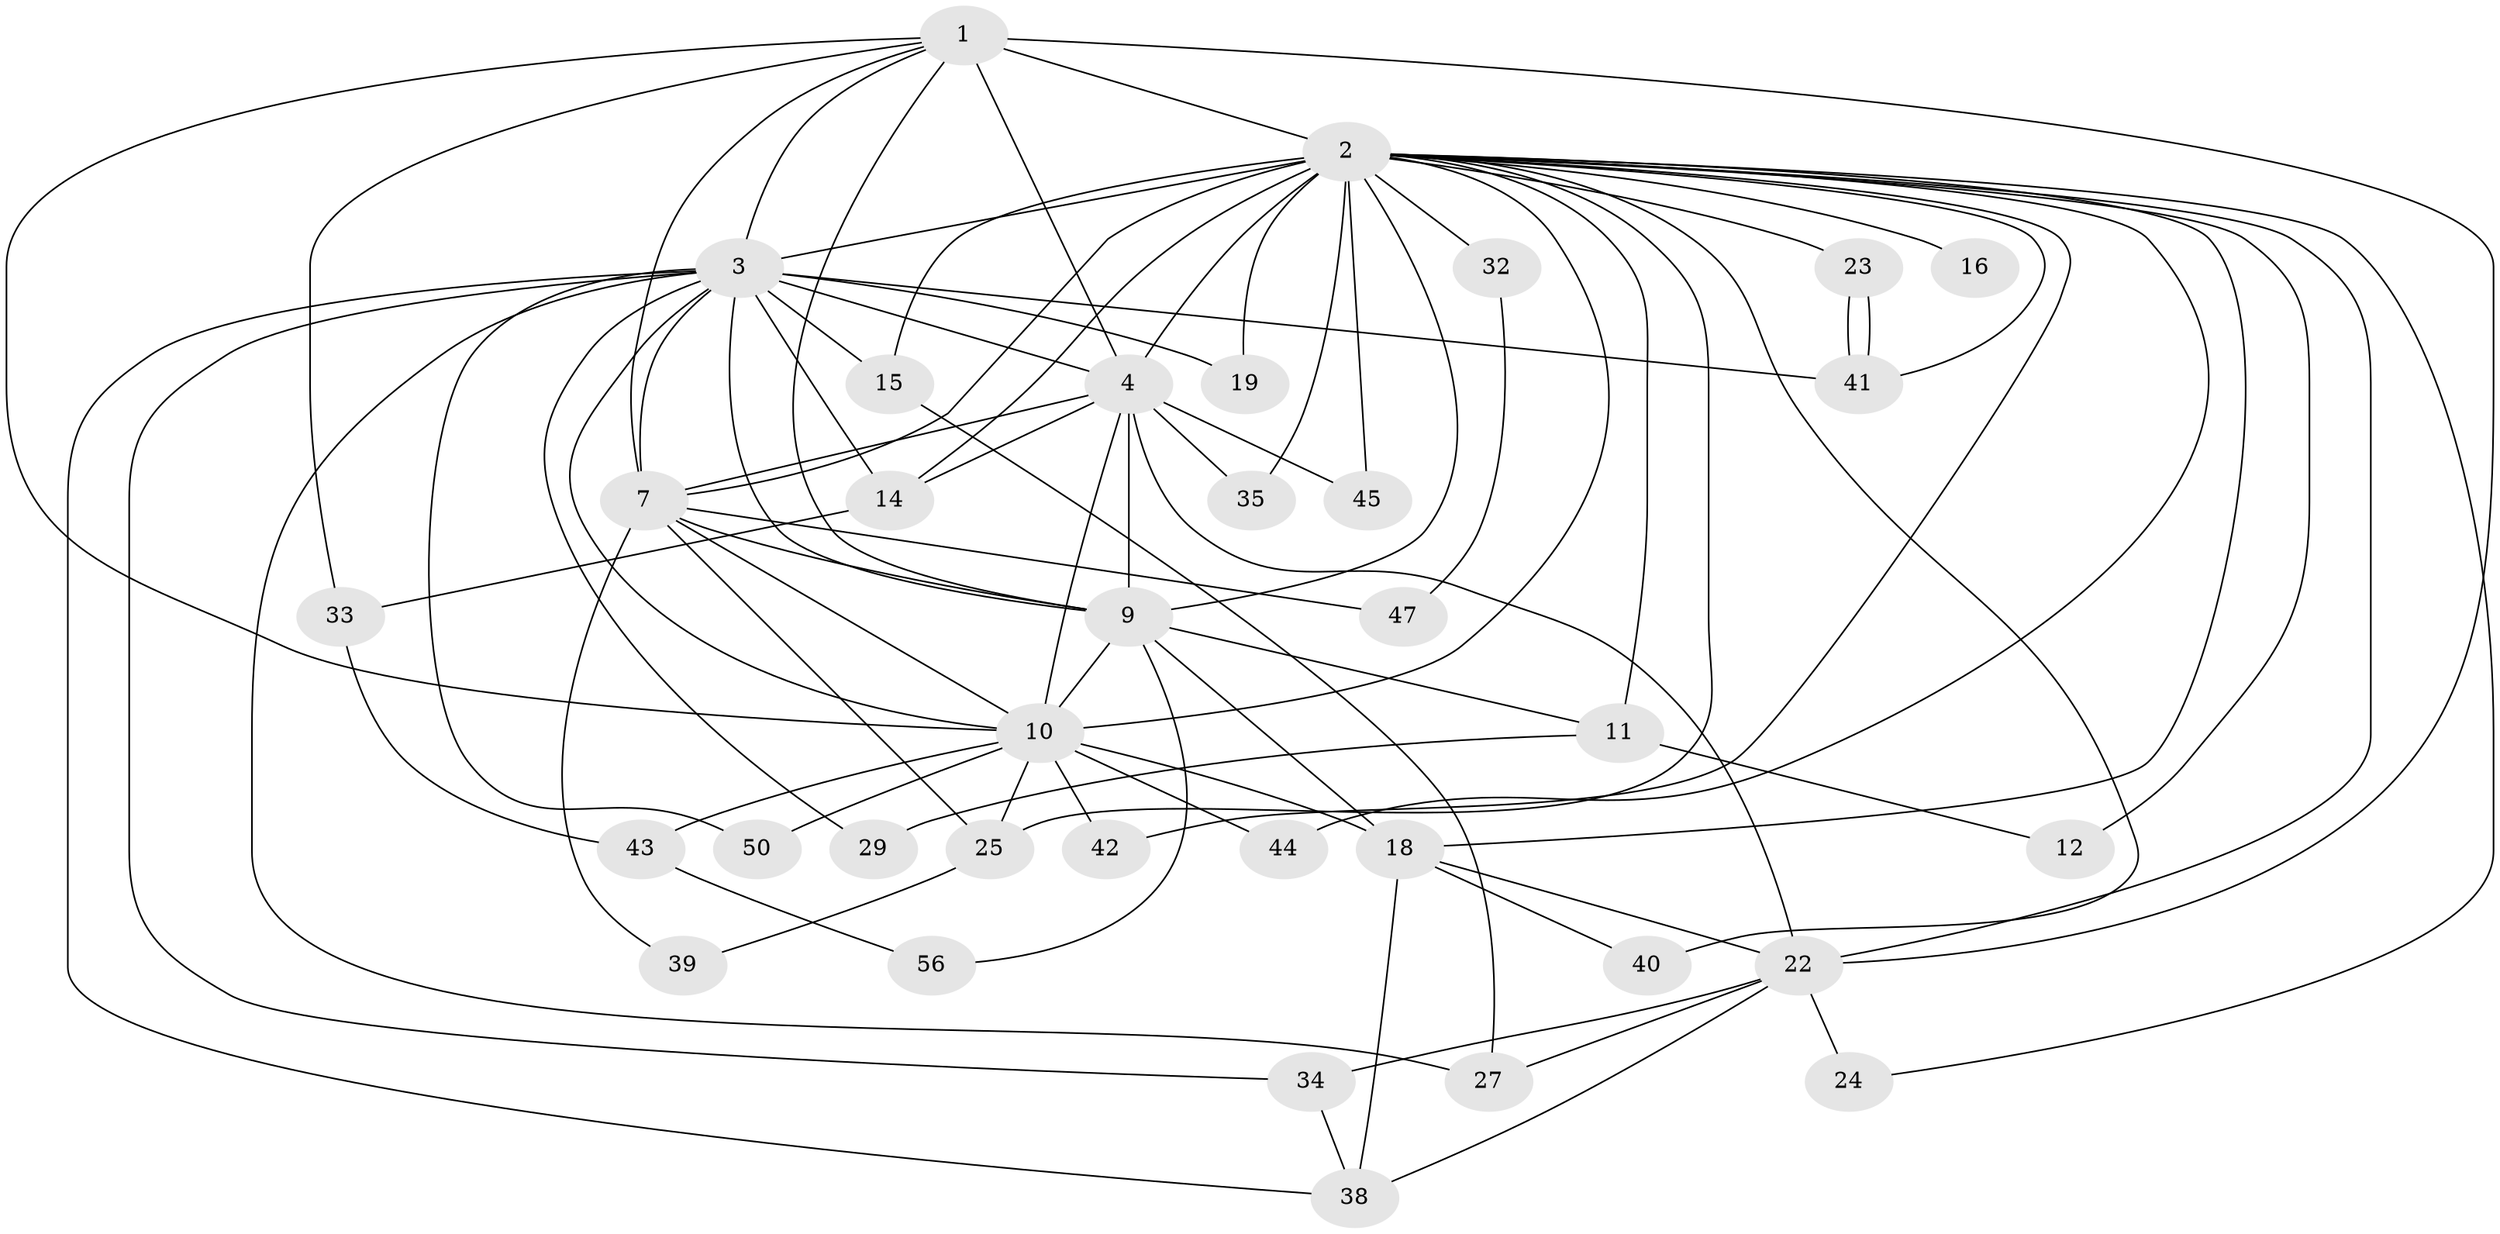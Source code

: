 // original degree distribution, {12: 0.01694915254237288, 18: 0.01694915254237288, 15: 0.03389830508474576, 19: 0.01694915254237288, 14: 0.03389830508474576, 13: 0.03389830508474576, 17: 0.01694915254237288, 5: 0.05084745762711865, 2: 0.4915254237288136, 3: 0.1694915254237288, 6: 0.01694915254237288, 7: 0.01694915254237288, 4: 0.0847457627118644}
// Generated by graph-tools (version 1.1) at 2025/17/03/04/25 18:17:29]
// undirected, 35 vertices, 84 edges
graph export_dot {
graph [start="1"]
  node [color=gray90,style=filled];
  1;
  2 [super="+53+13+5"];
  3 [super="+6+52+57+31"];
  4 [super="+26+17"];
  7;
  9;
  10;
  11;
  12;
  14 [super="+54+21"];
  15;
  16;
  18 [super="+51"];
  19;
  22 [super="+49+30"];
  23;
  24;
  25;
  27;
  29;
  32;
  33;
  34;
  35;
  38;
  39;
  40;
  41 [super="+46"];
  42;
  43;
  44;
  45;
  47;
  50;
  56;
  1 -- 2 [weight=3];
  1 -- 3 [weight=2];
  1 -- 4 [weight=2];
  1 -- 7;
  1 -- 9;
  1 -- 10;
  1 -- 33;
  1 -- 22;
  2 -- 3 [weight=8];
  2 -- 4 [weight=3];
  2 -- 7 [weight=4];
  2 -- 9 [weight=3];
  2 -- 10 [weight=4];
  2 -- 12;
  2 -- 15;
  2 -- 19 [weight=2];
  2 -- 23 [weight=2];
  2 -- 32 [weight=2];
  2 -- 40;
  2 -- 42;
  2 -- 11 [weight=2];
  2 -- 14 [weight=2];
  2 -- 16 [weight=2];
  2 -- 18;
  2 -- 22;
  2 -- 24;
  2 -- 25;
  2 -- 35;
  2 -- 41;
  2 -- 44;
  2 -- 45;
  3 -- 4 [weight=2];
  3 -- 7 [weight=2];
  3 -- 9 [weight=3];
  3 -- 10 [weight=2];
  3 -- 15;
  3 -- 34;
  3 -- 50;
  3 -- 19;
  3 -- 27;
  3 -- 29;
  3 -- 38;
  3 -- 14;
  3 -- 41;
  4 -- 7;
  4 -- 9;
  4 -- 10 [weight=2];
  4 -- 22;
  4 -- 35;
  4 -- 45;
  4 -- 14;
  7 -- 9;
  7 -- 10;
  7 -- 25;
  7 -- 39;
  7 -- 47;
  9 -- 10;
  9 -- 11;
  9 -- 18;
  9 -- 56;
  10 -- 18;
  10 -- 25;
  10 -- 42;
  10 -- 43;
  10 -- 44;
  10 -- 50;
  11 -- 12;
  11 -- 29;
  14 -- 33;
  15 -- 27;
  18 -- 22;
  18 -- 40;
  18 -- 38;
  22 -- 24;
  22 -- 34;
  22 -- 38;
  22 -- 27;
  23 -- 41;
  23 -- 41;
  25 -- 39;
  32 -- 47;
  33 -- 43;
  34 -- 38;
  43 -- 56;
}
